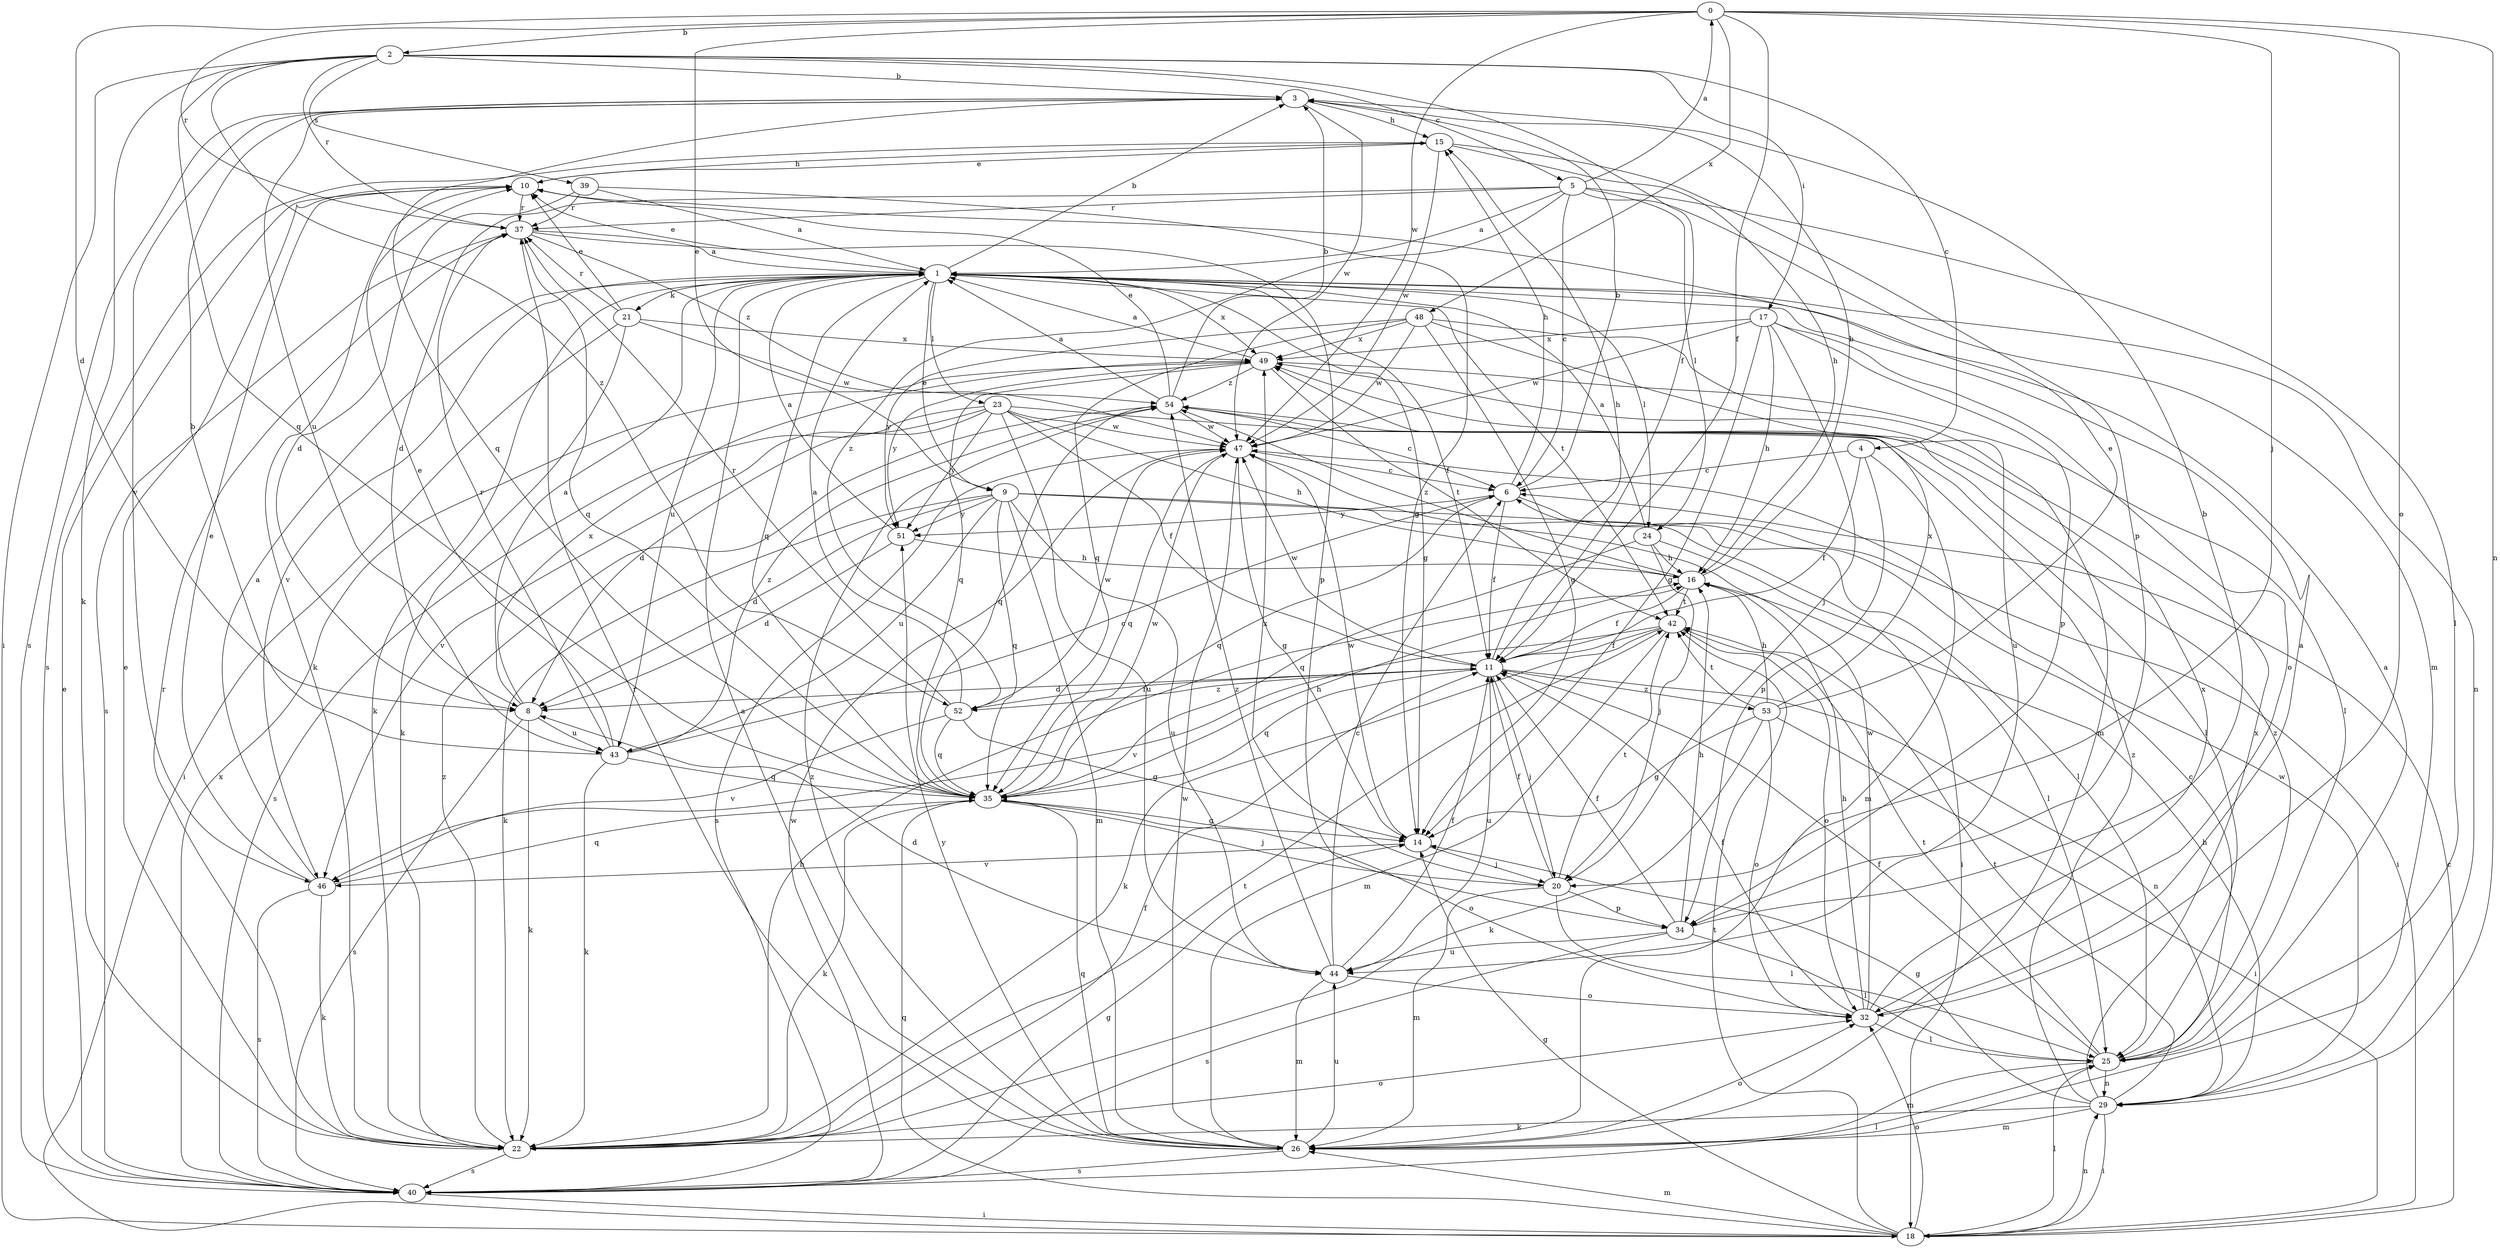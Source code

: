 strict digraph  {
0;
1;
2;
3;
4;
5;
6;
8;
9;
10;
11;
14;
15;
16;
17;
18;
20;
21;
22;
23;
24;
25;
26;
29;
32;
34;
35;
37;
39;
40;
42;
43;
44;
46;
47;
48;
49;
51;
52;
53;
54;
0 -> 2  [label=b];
0 -> 8  [label=d];
0 -> 9  [label=e];
0 -> 11  [label=f];
0 -> 20  [label=j];
0 -> 29  [label=n];
0 -> 32  [label=o];
0 -> 37  [label=r];
0 -> 47  [label=w];
0 -> 48  [label=x];
1 -> 3  [label=b];
1 -> 9  [label=e];
1 -> 10  [label=e];
1 -> 11  [label=f];
1 -> 14  [label=g];
1 -> 21  [label=k];
1 -> 22  [label=k];
1 -> 23  [label=l];
1 -> 24  [label=l];
1 -> 29  [label=n];
1 -> 35  [label=q];
1 -> 42  [label=t];
1 -> 43  [label=u];
1 -> 46  [label=v];
1 -> 49  [label=x];
2 -> 3  [label=b];
2 -> 4  [label=c];
2 -> 5  [label=c];
2 -> 11  [label=f];
2 -> 17  [label=i];
2 -> 18  [label=i];
2 -> 22  [label=k];
2 -> 35  [label=q];
2 -> 37  [label=r];
2 -> 39  [label=s];
2 -> 52  [label=z];
3 -> 15  [label=h];
3 -> 35  [label=q];
3 -> 40  [label=s];
3 -> 43  [label=u];
3 -> 46  [label=v];
3 -> 47  [label=w];
4 -> 6  [label=c];
4 -> 11  [label=f];
4 -> 26  [label=m];
4 -> 34  [label=p];
5 -> 0  [label=a];
5 -> 1  [label=a];
5 -> 6  [label=c];
5 -> 8  [label=d];
5 -> 24  [label=l];
5 -> 25  [label=l];
5 -> 26  [label=m];
5 -> 37  [label=r];
5 -> 52  [label=z];
6 -> 3  [label=b];
6 -> 11  [label=f];
6 -> 15  [label=h];
6 -> 18  [label=i];
6 -> 35  [label=q];
6 -> 51  [label=y];
8 -> 1  [label=a];
8 -> 22  [label=k];
8 -> 40  [label=s];
8 -> 43  [label=u];
8 -> 49  [label=x];
9 -> 8  [label=d];
9 -> 18  [label=i];
9 -> 22  [label=k];
9 -> 25  [label=l];
9 -> 26  [label=m];
9 -> 35  [label=q];
9 -> 43  [label=u];
9 -> 44  [label=u];
9 -> 51  [label=y];
10 -> 15  [label=h];
10 -> 22  [label=k];
10 -> 37  [label=r];
11 -> 8  [label=d];
11 -> 15  [label=h];
11 -> 20  [label=j];
11 -> 29  [label=n];
11 -> 35  [label=q];
11 -> 44  [label=u];
11 -> 47  [label=w];
11 -> 52  [label=z];
11 -> 53  [label=z];
14 -> 20  [label=j];
14 -> 46  [label=v];
14 -> 47  [label=w];
15 -> 10  [label=e];
15 -> 16  [label=h];
15 -> 34  [label=p];
15 -> 40  [label=s];
15 -> 47  [label=w];
16 -> 3  [label=b];
16 -> 11  [label=f];
16 -> 42  [label=t];
16 -> 54  [label=z];
17 -> 14  [label=g];
17 -> 16  [label=h];
17 -> 20  [label=j];
17 -> 32  [label=o];
17 -> 34  [label=p];
17 -> 47  [label=w];
17 -> 49  [label=x];
18 -> 6  [label=c];
18 -> 14  [label=g];
18 -> 25  [label=l];
18 -> 26  [label=m];
18 -> 29  [label=n];
18 -> 32  [label=o];
18 -> 35  [label=q];
18 -> 42  [label=t];
20 -> 11  [label=f];
20 -> 25  [label=l];
20 -> 26  [label=m];
20 -> 34  [label=p];
20 -> 42  [label=t];
20 -> 49  [label=x];
21 -> 10  [label=e];
21 -> 18  [label=i];
21 -> 22  [label=k];
21 -> 37  [label=r];
21 -> 47  [label=w];
21 -> 49  [label=x];
22 -> 10  [label=e];
22 -> 11  [label=f];
22 -> 16  [label=h];
22 -> 32  [label=o];
22 -> 37  [label=r];
22 -> 40  [label=s];
22 -> 42  [label=t];
22 -> 54  [label=z];
23 -> 8  [label=d];
23 -> 11  [label=f];
23 -> 16  [label=h];
23 -> 25  [label=l];
23 -> 40  [label=s];
23 -> 44  [label=u];
23 -> 46  [label=v];
23 -> 47  [label=w];
23 -> 51  [label=y];
24 -> 1  [label=a];
24 -> 16  [label=h];
24 -> 20  [label=j];
24 -> 25  [label=l];
24 -> 35  [label=q];
25 -> 1  [label=a];
25 -> 6  [label=c];
25 -> 11  [label=f];
25 -> 26  [label=m];
25 -> 29  [label=n];
25 -> 42  [label=t];
25 -> 54  [label=z];
26 -> 1  [label=a];
26 -> 32  [label=o];
26 -> 35  [label=q];
26 -> 37  [label=r];
26 -> 40  [label=s];
26 -> 44  [label=u];
26 -> 47  [label=w];
26 -> 51  [label=y];
26 -> 54  [label=z];
29 -> 14  [label=g];
29 -> 16  [label=h];
29 -> 18  [label=i];
29 -> 22  [label=k];
29 -> 26  [label=m];
29 -> 42  [label=t];
29 -> 47  [label=w];
29 -> 49  [label=x];
29 -> 54  [label=z];
32 -> 1  [label=a];
32 -> 11  [label=f];
32 -> 16  [label=h];
32 -> 25  [label=l];
32 -> 47  [label=w];
32 -> 49  [label=x];
34 -> 3  [label=b];
34 -> 11  [label=f];
34 -> 16  [label=h];
34 -> 25  [label=l];
34 -> 40  [label=s];
34 -> 44  [label=u];
35 -> 14  [label=g];
35 -> 16  [label=h];
35 -> 20  [label=j];
35 -> 22  [label=k];
35 -> 32  [label=o];
35 -> 47  [label=w];
37 -> 1  [label=a];
37 -> 34  [label=p];
37 -> 35  [label=q];
37 -> 40  [label=s];
37 -> 54  [label=z];
39 -> 1  [label=a];
39 -> 8  [label=d];
39 -> 14  [label=g];
39 -> 37  [label=r];
40 -> 10  [label=e];
40 -> 14  [label=g];
40 -> 18  [label=i];
40 -> 25  [label=l];
40 -> 47  [label=w];
40 -> 49  [label=x];
42 -> 11  [label=f];
42 -> 22  [label=k];
42 -> 26  [label=m];
42 -> 32  [label=o];
42 -> 46  [label=v];
43 -> 3  [label=b];
43 -> 6  [label=c];
43 -> 10  [label=e];
43 -> 22  [label=k];
43 -> 35  [label=q];
43 -> 37  [label=r];
43 -> 54  [label=z];
44 -> 6  [label=c];
44 -> 8  [label=d];
44 -> 11  [label=f];
44 -> 26  [label=m];
44 -> 32  [label=o];
44 -> 54  [label=z];
46 -> 1  [label=a];
46 -> 10  [label=e];
46 -> 22  [label=k];
46 -> 35  [label=q];
46 -> 40  [label=s];
47 -> 6  [label=c];
47 -> 14  [label=g];
47 -> 35  [label=q];
47 -> 40  [label=s];
48 -> 14  [label=g];
48 -> 26  [label=m];
48 -> 35  [label=q];
48 -> 44  [label=u];
48 -> 47  [label=w];
48 -> 49  [label=x];
48 -> 51  [label=y];
49 -> 1  [label=a];
49 -> 25  [label=l];
49 -> 35  [label=q];
49 -> 42  [label=t];
49 -> 51  [label=y];
49 -> 54  [label=z];
51 -> 1  [label=a];
51 -> 8  [label=d];
51 -> 16  [label=h];
52 -> 1  [label=a];
52 -> 11  [label=f];
52 -> 14  [label=g];
52 -> 35  [label=q];
52 -> 37  [label=r];
52 -> 46  [label=v];
52 -> 47  [label=w];
53 -> 10  [label=e];
53 -> 14  [label=g];
53 -> 16  [label=h];
53 -> 18  [label=i];
53 -> 22  [label=k];
53 -> 32  [label=o];
53 -> 42  [label=t];
53 -> 49  [label=x];
54 -> 1  [label=a];
54 -> 3  [label=b];
54 -> 6  [label=c];
54 -> 10  [label=e];
54 -> 35  [label=q];
54 -> 47  [label=w];
}
